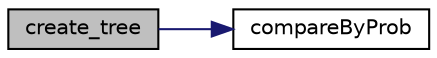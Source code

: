 digraph "create_tree"
{
 // LATEX_PDF_SIZE
  edge [fontname="Helvetica",fontsize="10",labelfontname="Helvetica",labelfontsize="10"];
  node [fontname="Helvetica",fontsize="10",shape=record];
  rankdir="LR";
  Node1 [label="create_tree",height=0.2,width=0.4,color="black", fillcolor="grey75", style="filled", fontcolor="black",tooltip=" "];
  Node1 -> Node2 [color="midnightblue",fontsize="10",style="solid",fontname="Helvetica"];
  Node2 [label="compareByProb",height=0.2,width=0.4,color="black", fillcolor="white", style="filled",URL="$_helpers_8cpp.html#a18fb654e1cfc9f9b86a5a8e684e0abf7",tooltip=" "];
}
